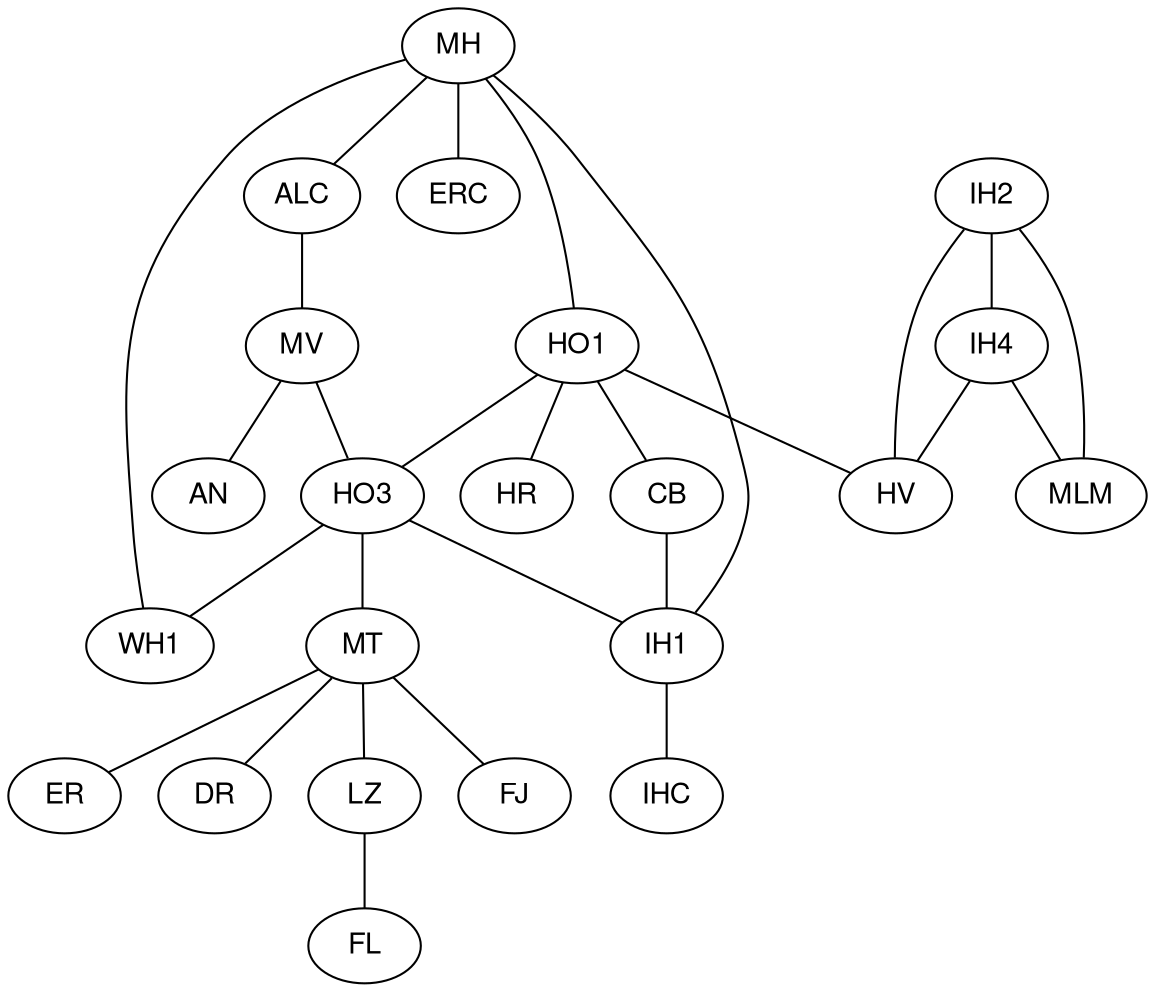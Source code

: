 strict graph ip_map {
	fontname="Helvetica,Arial,sans-serif"
	node [fontname="Helvetica,Arial,sans-serif"]
	edge [fontname="Helvetica,Arial,sans-serif"]
	MH -- { ERC ALC WH1 HO1 IH1 };
	ALC -- MV -- AN;
	MV -- HO3 -- WH1;
	HO3 -- MT;
	MT -- LZ -- FL;
	MT -- FJ;
	MT -- ER;
	HO1 -- HR;
	MT -- DR;
	HO1 -- CB -- IH1 -- IHC;
	HO1 -- HV;
	//{IHP IW IH1 IH2 IH4 } -- {IHP IW IH1 IH2 IH4 };
	{IH4 IH2} -- {MLM HV};
	HO1 -- HO3;
	HO3 -- IH1;
	IH2 -- IH4 [len=4];	// hack
}
